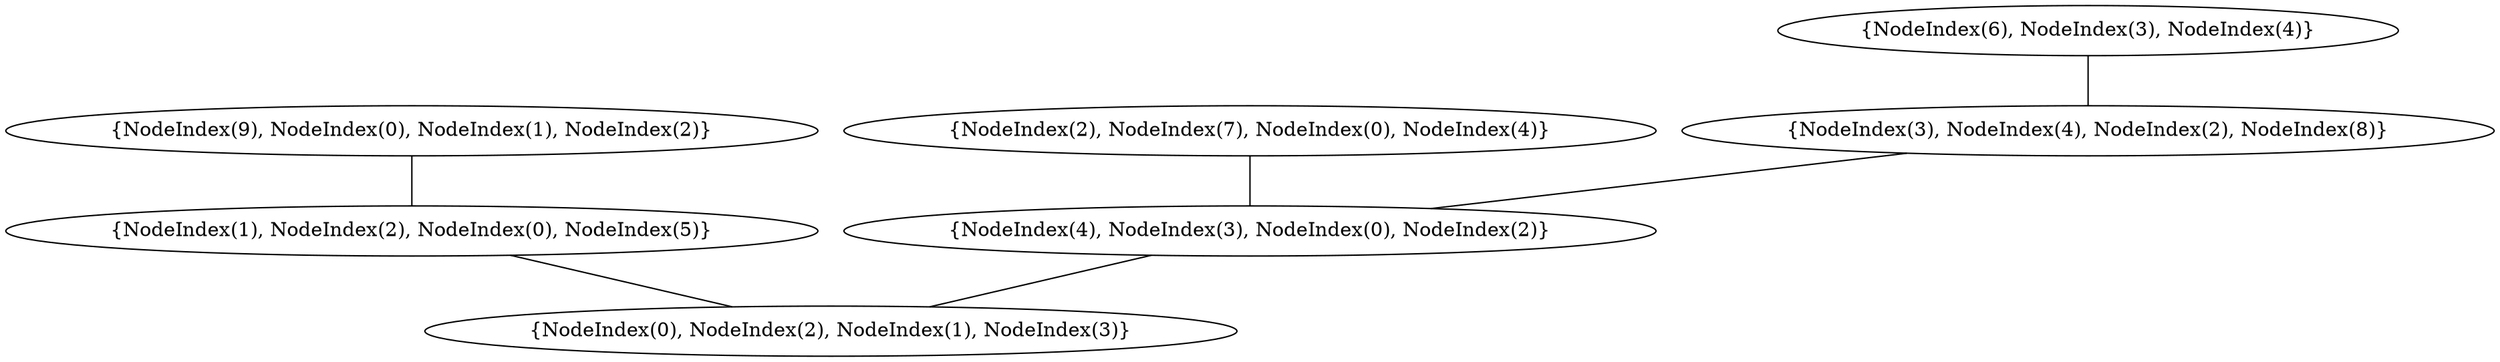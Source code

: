 graph {
    0 [ label = "{NodeIndex(0), NodeIndex(2), NodeIndex(1), NodeIndex(3)}" ]
    1 [ label = "{NodeIndex(1), NodeIndex(2), NodeIndex(0), NodeIndex(5)}" ]
    2 [ label = "{NodeIndex(9), NodeIndex(0), NodeIndex(1), NodeIndex(2)}" ]
    3 [ label = "{NodeIndex(4), NodeIndex(3), NodeIndex(0), NodeIndex(2)}" ]
    4 [ label = "{NodeIndex(2), NodeIndex(7), NodeIndex(0), NodeIndex(4)}" ]
    5 [ label = "{NodeIndex(3), NodeIndex(4), NodeIndex(2), NodeIndex(8)}" ]
    6 [ label = "{NodeIndex(6), NodeIndex(3), NodeIndex(4)}" ]
    1 -- 0 [ ]
    2 -- 1 [ ]
    5 -- 3 [ ]
    4 -- 3 [ ]
    3 -- 0 [ ]
    6 -- 5 [ ]
}
